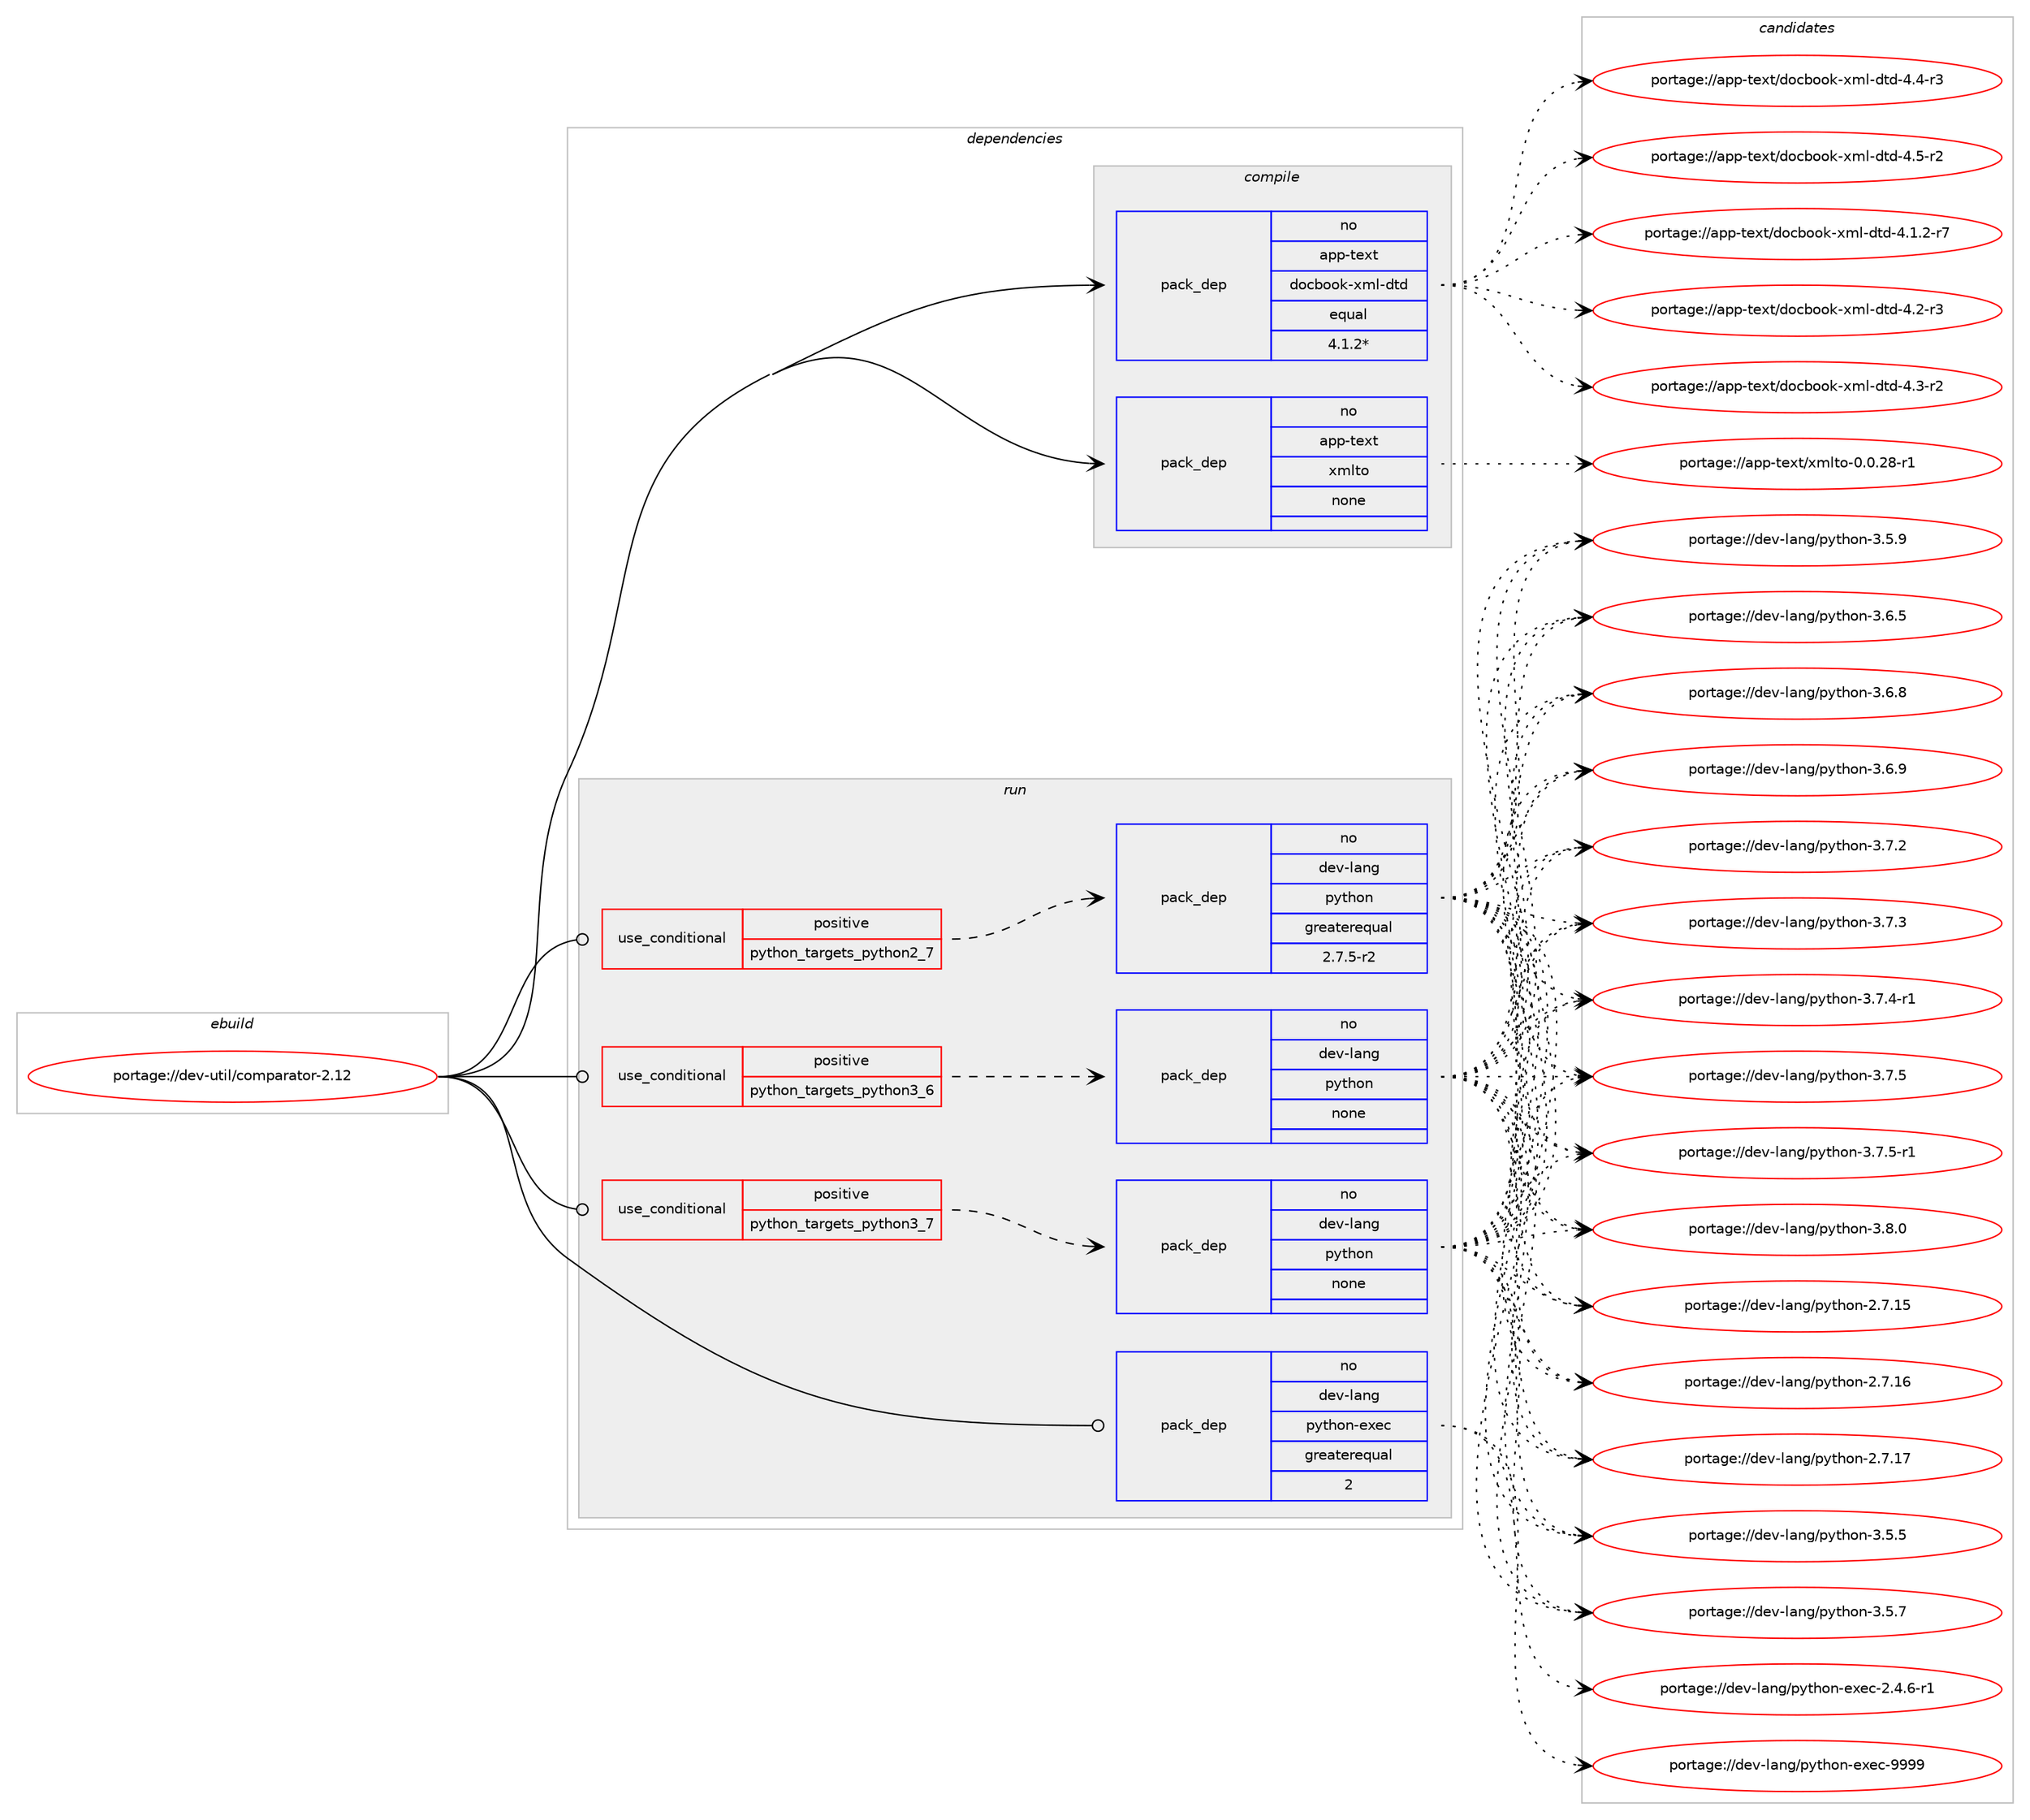 digraph prolog {

# *************
# Graph options
# *************

newrank=true;
concentrate=true;
compound=true;
graph [rankdir=LR,fontname=Helvetica,fontsize=10,ranksep=1.5];#, ranksep=2.5, nodesep=0.2];
edge  [arrowhead=vee];
node  [fontname=Helvetica,fontsize=10];

# **********
# The ebuild
# **********

subgraph cluster_leftcol {
color=gray;
rank=same;
label=<<i>ebuild</i>>;
id [label="portage://dev-util/comparator-2.12", color=red, width=4, href="../dev-util/comparator-2.12.svg"];
}

# ****************
# The dependencies
# ****************

subgraph cluster_midcol {
color=gray;
label=<<i>dependencies</i>>;
subgraph cluster_compile {
fillcolor="#eeeeee";
style=filled;
label=<<i>compile</i>>;
subgraph pack186105 {
dependency260395 [label=<<TABLE BORDER="0" CELLBORDER="1" CELLSPACING="0" CELLPADDING="4" WIDTH="220"><TR><TD ROWSPAN="6" CELLPADDING="30">pack_dep</TD></TR><TR><TD WIDTH="110">no</TD></TR><TR><TD>app-text</TD></TR><TR><TD>docbook-xml-dtd</TD></TR><TR><TD>equal</TD></TR><TR><TD>4.1.2*</TD></TR></TABLE>>, shape=none, color=blue];
}
id:e -> dependency260395:w [weight=20,style="solid",arrowhead="vee"];
subgraph pack186106 {
dependency260396 [label=<<TABLE BORDER="0" CELLBORDER="1" CELLSPACING="0" CELLPADDING="4" WIDTH="220"><TR><TD ROWSPAN="6" CELLPADDING="30">pack_dep</TD></TR><TR><TD WIDTH="110">no</TD></TR><TR><TD>app-text</TD></TR><TR><TD>xmlto</TD></TR><TR><TD>none</TD></TR><TR><TD></TD></TR></TABLE>>, shape=none, color=blue];
}
id:e -> dependency260396:w [weight=20,style="solid",arrowhead="vee"];
}
subgraph cluster_compileandrun {
fillcolor="#eeeeee";
style=filled;
label=<<i>compile and run</i>>;
}
subgraph cluster_run {
fillcolor="#eeeeee";
style=filled;
label=<<i>run</i>>;
subgraph cond70654 {
dependency260397 [label=<<TABLE BORDER="0" CELLBORDER="1" CELLSPACING="0" CELLPADDING="4"><TR><TD ROWSPAN="3" CELLPADDING="10">use_conditional</TD></TR><TR><TD>positive</TD></TR><TR><TD>python_targets_python2_7</TD></TR></TABLE>>, shape=none, color=red];
subgraph pack186107 {
dependency260398 [label=<<TABLE BORDER="0" CELLBORDER="1" CELLSPACING="0" CELLPADDING="4" WIDTH="220"><TR><TD ROWSPAN="6" CELLPADDING="30">pack_dep</TD></TR><TR><TD WIDTH="110">no</TD></TR><TR><TD>dev-lang</TD></TR><TR><TD>python</TD></TR><TR><TD>greaterequal</TD></TR><TR><TD>2.7.5-r2</TD></TR></TABLE>>, shape=none, color=blue];
}
dependency260397:e -> dependency260398:w [weight=20,style="dashed",arrowhead="vee"];
}
id:e -> dependency260397:w [weight=20,style="solid",arrowhead="odot"];
subgraph cond70655 {
dependency260399 [label=<<TABLE BORDER="0" CELLBORDER="1" CELLSPACING="0" CELLPADDING="4"><TR><TD ROWSPAN="3" CELLPADDING="10">use_conditional</TD></TR><TR><TD>positive</TD></TR><TR><TD>python_targets_python3_6</TD></TR></TABLE>>, shape=none, color=red];
subgraph pack186108 {
dependency260400 [label=<<TABLE BORDER="0" CELLBORDER="1" CELLSPACING="0" CELLPADDING="4" WIDTH="220"><TR><TD ROWSPAN="6" CELLPADDING="30">pack_dep</TD></TR><TR><TD WIDTH="110">no</TD></TR><TR><TD>dev-lang</TD></TR><TR><TD>python</TD></TR><TR><TD>none</TD></TR><TR><TD></TD></TR></TABLE>>, shape=none, color=blue];
}
dependency260399:e -> dependency260400:w [weight=20,style="dashed",arrowhead="vee"];
}
id:e -> dependency260399:w [weight=20,style="solid",arrowhead="odot"];
subgraph cond70656 {
dependency260401 [label=<<TABLE BORDER="0" CELLBORDER="1" CELLSPACING="0" CELLPADDING="4"><TR><TD ROWSPAN="3" CELLPADDING="10">use_conditional</TD></TR><TR><TD>positive</TD></TR><TR><TD>python_targets_python3_7</TD></TR></TABLE>>, shape=none, color=red];
subgraph pack186109 {
dependency260402 [label=<<TABLE BORDER="0" CELLBORDER="1" CELLSPACING="0" CELLPADDING="4" WIDTH="220"><TR><TD ROWSPAN="6" CELLPADDING="30">pack_dep</TD></TR><TR><TD WIDTH="110">no</TD></TR><TR><TD>dev-lang</TD></TR><TR><TD>python</TD></TR><TR><TD>none</TD></TR><TR><TD></TD></TR></TABLE>>, shape=none, color=blue];
}
dependency260401:e -> dependency260402:w [weight=20,style="dashed",arrowhead="vee"];
}
id:e -> dependency260401:w [weight=20,style="solid",arrowhead="odot"];
subgraph pack186110 {
dependency260403 [label=<<TABLE BORDER="0" CELLBORDER="1" CELLSPACING="0" CELLPADDING="4" WIDTH="220"><TR><TD ROWSPAN="6" CELLPADDING="30">pack_dep</TD></TR><TR><TD WIDTH="110">no</TD></TR><TR><TD>dev-lang</TD></TR><TR><TD>python-exec</TD></TR><TR><TD>greaterequal</TD></TR><TR><TD>2</TD></TR></TABLE>>, shape=none, color=blue];
}
id:e -> dependency260403:w [weight=20,style="solid",arrowhead="odot"];
}
}

# **************
# The candidates
# **************

subgraph cluster_choices {
rank=same;
color=gray;
label=<<i>candidates</i>>;

subgraph choice186105 {
color=black;
nodesep=1;
choiceportage971121124511610112011647100111999811111110745120109108451001161004552464946504511455 [label="portage://app-text/docbook-xml-dtd-4.1.2-r7", color=red, width=4,href="../app-text/docbook-xml-dtd-4.1.2-r7.svg"];
choiceportage97112112451161011201164710011199981111111074512010910845100116100455246504511451 [label="portage://app-text/docbook-xml-dtd-4.2-r3", color=red, width=4,href="../app-text/docbook-xml-dtd-4.2-r3.svg"];
choiceportage97112112451161011201164710011199981111111074512010910845100116100455246514511450 [label="portage://app-text/docbook-xml-dtd-4.3-r2", color=red, width=4,href="../app-text/docbook-xml-dtd-4.3-r2.svg"];
choiceportage97112112451161011201164710011199981111111074512010910845100116100455246524511451 [label="portage://app-text/docbook-xml-dtd-4.4-r3", color=red, width=4,href="../app-text/docbook-xml-dtd-4.4-r3.svg"];
choiceportage97112112451161011201164710011199981111111074512010910845100116100455246534511450 [label="portage://app-text/docbook-xml-dtd-4.5-r2", color=red, width=4,href="../app-text/docbook-xml-dtd-4.5-r2.svg"];
dependency260395:e -> choiceportage971121124511610112011647100111999811111110745120109108451001161004552464946504511455:w [style=dotted,weight="100"];
dependency260395:e -> choiceportage97112112451161011201164710011199981111111074512010910845100116100455246504511451:w [style=dotted,weight="100"];
dependency260395:e -> choiceportage97112112451161011201164710011199981111111074512010910845100116100455246514511450:w [style=dotted,weight="100"];
dependency260395:e -> choiceportage97112112451161011201164710011199981111111074512010910845100116100455246524511451:w [style=dotted,weight="100"];
dependency260395:e -> choiceportage97112112451161011201164710011199981111111074512010910845100116100455246534511450:w [style=dotted,weight="100"];
}
subgraph choice186106 {
color=black;
nodesep=1;
choiceportage971121124511610112011647120109108116111454846484650564511449 [label="portage://app-text/xmlto-0.0.28-r1", color=red, width=4,href="../app-text/xmlto-0.0.28-r1.svg"];
dependency260396:e -> choiceportage971121124511610112011647120109108116111454846484650564511449:w [style=dotted,weight="100"];
}
subgraph choice186107 {
color=black;
nodesep=1;
choiceportage10010111845108971101034711212111610411111045504655464953 [label="portage://dev-lang/python-2.7.15", color=red, width=4,href="../dev-lang/python-2.7.15.svg"];
choiceportage10010111845108971101034711212111610411111045504655464954 [label="portage://dev-lang/python-2.7.16", color=red, width=4,href="../dev-lang/python-2.7.16.svg"];
choiceportage10010111845108971101034711212111610411111045504655464955 [label="portage://dev-lang/python-2.7.17", color=red, width=4,href="../dev-lang/python-2.7.17.svg"];
choiceportage100101118451089711010347112121116104111110455146534653 [label="portage://dev-lang/python-3.5.5", color=red, width=4,href="../dev-lang/python-3.5.5.svg"];
choiceportage100101118451089711010347112121116104111110455146534655 [label="portage://dev-lang/python-3.5.7", color=red, width=4,href="../dev-lang/python-3.5.7.svg"];
choiceportage100101118451089711010347112121116104111110455146534657 [label="portage://dev-lang/python-3.5.9", color=red, width=4,href="../dev-lang/python-3.5.9.svg"];
choiceportage100101118451089711010347112121116104111110455146544653 [label="portage://dev-lang/python-3.6.5", color=red, width=4,href="../dev-lang/python-3.6.5.svg"];
choiceportage100101118451089711010347112121116104111110455146544656 [label="portage://dev-lang/python-3.6.8", color=red, width=4,href="../dev-lang/python-3.6.8.svg"];
choiceportage100101118451089711010347112121116104111110455146544657 [label="portage://dev-lang/python-3.6.9", color=red, width=4,href="../dev-lang/python-3.6.9.svg"];
choiceportage100101118451089711010347112121116104111110455146554650 [label="portage://dev-lang/python-3.7.2", color=red, width=4,href="../dev-lang/python-3.7.2.svg"];
choiceportage100101118451089711010347112121116104111110455146554651 [label="portage://dev-lang/python-3.7.3", color=red, width=4,href="../dev-lang/python-3.7.3.svg"];
choiceportage1001011184510897110103471121211161041111104551465546524511449 [label="portage://dev-lang/python-3.7.4-r1", color=red, width=4,href="../dev-lang/python-3.7.4-r1.svg"];
choiceportage100101118451089711010347112121116104111110455146554653 [label="portage://dev-lang/python-3.7.5", color=red, width=4,href="../dev-lang/python-3.7.5.svg"];
choiceportage1001011184510897110103471121211161041111104551465546534511449 [label="portage://dev-lang/python-3.7.5-r1", color=red, width=4,href="../dev-lang/python-3.7.5-r1.svg"];
choiceportage100101118451089711010347112121116104111110455146564648 [label="portage://dev-lang/python-3.8.0", color=red, width=4,href="../dev-lang/python-3.8.0.svg"];
dependency260398:e -> choiceportage10010111845108971101034711212111610411111045504655464953:w [style=dotted,weight="100"];
dependency260398:e -> choiceportage10010111845108971101034711212111610411111045504655464954:w [style=dotted,weight="100"];
dependency260398:e -> choiceportage10010111845108971101034711212111610411111045504655464955:w [style=dotted,weight="100"];
dependency260398:e -> choiceportage100101118451089711010347112121116104111110455146534653:w [style=dotted,weight="100"];
dependency260398:e -> choiceportage100101118451089711010347112121116104111110455146534655:w [style=dotted,weight="100"];
dependency260398:e -> choiceportage100101118451089711010347112121116104111110455146534657:w [style=dotted,weight="100"];
dependency260398:e -> choiceportage100101118451089711010347112121116104111110455146544653:w [style=dotted,weight="100"];
dependency260398:e -> choiceportage100101118451089711010347112121116104111110455146544656:w [style=dotted,weight="100"];
dependency260398:e -> choiceportage100101118451089711010347112121116104111110455146544657:w [style=dotted,weight="100"];
dependency260398:e -> choiceportage100101118451089711010347112121116104111110455146554650:w [style=dotted,weight="100"];
dependency260398:e -> choiceportage100101118451089711010347112121116104111110455146554651:w [style=dotted,weight="100"];
dependency260398:e -> choiceportage1001011184510897110103471121211161041111104551465546524511449:w [style=dotted,weight="100"];
dependency260398:e -> choiceportage100101118451089711010347112121116104111110455146554653:w [style=dotted,weight="100"];
dependency260398:e -> choiceportage1001011184510897110103471121211161041111104551465546534511449:w [style=dotted,weight="100"];
dependency260398:e -> choiceportage100101118451089711010347112121116104111110455146564648:w [style=dotted,weight="100"];
}
subgraph choice186108 {
color=black;
nodesep=1;
choiceportage10010111845108971101034711212111610411111045504655464953 [label="portage://dev-lang/python-2.7.15", color=red, width=4,href="../dev-lang/python-2.7.15.svg"];
choiceportage10010111845108971101034711212111610411111045504655464954 [label="portage://dev-lang/python-2.7.16", color=red, width=4,href="../dev-lang/python-2.7.16.svg"];
choiceportage10010111845108971101034711212111610411111045504655464955 [label="portage://dev-lang/python-2.7.17", color=red, width=4,href="../dev-lang/python-2.7.17.svg"];
choiceportage100101118451089711010347112121116104111110455146534653 [label="portage://dev-lang/python-3.5.5", color=red, width=4,href="../dev-lang/python-3.5.5.svg"];
choiceportage100101118451089711010347112121116104111110455146534655 [label="portage://dev-lang/python-3.5.7", color=red, width=4,href="../dev-lang/python-3.5.7.svg"];
choiceportage100101118451089711010347112121116104111110455146534657 [label="portage://dev-lang/python-3.5.9", color=red, width=4,href="../dev-lang/python-3.5.9.svg"];
choiceportage100101118451089711010347112121116104111110455146544653 [label="portage://dev-lang/python-3.6.5", color=red, width=4,href="../dev-lang/python-3.6.5.svg"];
choiceportage100101118451089711010347112121116104111110455146544656 [label="portage://dev-lang/python-3.6.8", color=red, width=4,href="../dev-lang/python-3.6.8.svg"];
choiceportage100101118451089711010347112121116104111110455146544657 [label="portage://dev-lang/python-3.6.9", color=red, width=4,href="../dev-lang/python-3.6.9.svg"];
choiceportage100101118451089711010347112121116104111110455146554650 [label="portage://dev-lang/python-3.7.2", color=red, width=4,href="../dev-lang/python-3.7.2.svg"];
choiceportage100101118451089711010347112121116104111110455146554651 [label="portage://dev-lang/python-3.7.3", color=red, width=4,href="../dev-lang/python-3.7.3.svg"];
choiceportage1001011184510897110103471121211161041111104551465546524511449 [label="portage://dev-lang/python-3.7.4-r1", color=red, width=4,href="../dev-lang/python-3.7.4-r1.svg"];
choiceportage100101118451089711010347112121116104111110455146554653 [label="portage://dev-lang/python-3.7.5", color=red, width=4,href="../dev-lang/python-3.7.5.svg"];
choiceportage1001011184510897110103471121211161041111104551465546534511449 [label="portage://dev-lang/python-3.7.5-r1", color=red, width=4,href="../dev-lang/python-3.7.5-r1.svg"];
choiceportage100101118451089711010347112121116104111110455146564648 [label="portage://dev-lang/python-3.8.0", color=red, width=4,href="../dev-lang/python-3.8.0.svg"];
dependency260400:e -> choiceportage10010111845108971101034711212111610411111045504655464953:w [style=dotted,weight="100"];
dependency260400:e -> choiceportage10010111845108971101034711212111610411111045504655464954:w [style=dotted,weight="100"];
dependency260400:e -> choiceportage10010111845108971101034711212111610411111045504655464955:w [style=dotted,weight="100"];
dependency260400:e -> choiceportage100101118451089711010347112121116104111110455146534653:w [style=dotted,weight="100"];
dependency260400:e -> choiceportage100101118451089711010347112121116104111110455146534655:w [style=dotted,weight="100"];
dependency260400:e -> choiceportage100101118451089711010347112121116104111110455146534657:w [style=dotted,weight="100"];
dependency260400:e -> choiceportage100101118451089711010347112121116104111110455146544653:w [style=dotted,weight="100"];
dependency260400:e -> choiceportage100101118451089711010347112121116104111110455146544656:w [style=dotted,weight="100"];
dependency260400:e -> choiceportage100101118451089711010347112121116104111110455146544657:w [style=dotted,weight="100"];
dependency260400:e -> choiceportage100101118451089711010347112121116104111110455146554650:w [style=dotted,weight="100"];
dependency260400:e -> choiceportage100101118451089711010347112121116104111110455146554651:w [style=dotted,weight="100"];
dependency260400:e -> choiceportage1001011184510897110103471121211161041111104551465546524511449:w [style=dotted,weight="100"];
dependency260400:e -> choiceportage100101118451089711010347112121116104111110455146554653:w [style=dotted,weight="100"];
dependency260400:e -> choiceportage1001011184510897110103471121211161041111104551465546534511449:w [style=dotted,weight="100"];
dependency260400:e -> choiceportage100101118451089711010347112121116104111110455146564648:w [style=dotted,weight="100"];
}
subgraph choice186109 {
color=black;
nodesep=1;
choiceportage10010111845108971101034711212111610411111045504655464953 [label="portage://dev-lang/python-2.7.15", color=red, width=4,href="../dev-lang/python-2.7.15.svg"];
choiceportage10010111845108971101034711212111610411111045504655464954 [label="portage://dev-lang/python-2.7.16", color=red, width=4,href="../dev-lang/python-2.7.16.svg"];
choiceportage10010111845108971101034711212111610411111045504655464955 [label="portage://dev-lang/python-2.7.17", color=red, width=4,href="../dev-lang/python-2.7.17.svg"];
choiceportage100101118451089711010347112121116104111110455146534653 [label="portage://dev-lang/python-3.5.5", color=red, width=4,href="../dev-lang/python-3.5.5.svg"];
choiceportage100101118451089711010347112121116104111110455146534655 [label="portage://dev-lang/python-3.5.7", color=red, width=4,href="../dev-lang/python-3.5.7.svg"];
choiceportage100101118451089711010347112121116104111110455146534657 [label="portage://dev-lang/python-3.5.9", color=red, width=4,href="../dev-lang/python-3.5.9.svg"];
choiceportage100101118451089711010347112121116104111110455146544653 [label="portage://dev-lang/python-3.6.5", color=red, width=4,href="../dev-lang/python-3.6.5.svg"];
choiceportage100101118451089711010347112121116104111110455146544656 [label="portage://dev-lang/python-3.6.8", color=red, width=4,href="../dev-lang/python-3.6.8.svg"];
choiceportage100101118451089711010347112121116104111110455146544657 [label="portage://dev-lang/python-3.6.9", color=red, width=4,href="../dev-lang/python-3.6.9.svg"];
choiceportage100101118451089711010347112121116104111110455146554650 [label="portage://dev-lang/python-3.7.2", color=red, width=4,href="../dev-lang/python-3.7.2.svg"];
choiceportage100101118451089711010347112121116104111110455146554651 [label="portage://dev-lang/python-3.7.3", color=red, width=4,href="../dev-lang/python-3.7.3.svg"];
choiceportage1001011184510897110103471121211161041111104551465546524511449 [label="portage://dev-lang/python-3.7.4-r1", color=red, width=4,href="../dev-lang/python-3.7.4-r1.svg"];
choiceportage100101118451089711010347112121116104111110455146554653 [label="portage://dev-lang/python-3.7.5", color=red, width=4,href="../dev-lang/python-3.7.5.svg"];
choiceportage1001011184510897110103471121211161041111104551465546534511449 [label="portage://dev-lang/python-3.7.5-r1", color=red, width=4,href="../dev-lang/python-3.7.5-r1.svg"];
choiceportage100101118451089711010347112121116104111110455146564648 [label="portage://dev-lang/python-3.8.0", color=red, width=4,href="../dev-lang/python-3.8.0.svg"];
dependency260402:e -> choiceportage10010111845108971101034711212111610411111045504655464953:w [style=dotted,weight="100"];
dependency260402:e -> choiceportage10010111845108971101034711212111610411111045504655464954:w [style=dotted,weight="100"];
dependency260402:e -> choiceportage10010111845108971101034711212111610411111045504655464955:w [style=dotted,weight="100"];
dependency260402:e -> choiceportage100101118451089711010347112121116104111110455146534653:w [style=dotted,weight="100"];
dependency260402:e -> choiceportage100101118451089711010347112121116104111110455146534655:w [style=dotted,weight="100"];
dependency260402:e -> choiceportage100101118451089711010347112121116104111110455146534657:w [style=dotted,weight="100"];
dependency260402:e -> choiceportage100101118451089711010347112121116104111110455146544653:w [style=dotted,weight="100"];
dependency260402:e -> choiceportage100101118451089711010347112121116104111110455146544656:w [style=dotted,weight="100"];
dependency260402:e -> choiceportage100101118451089711010347112121116104111110455146544657:w [style=dotted,weight="100"];
dependency260402:e -> choiceportage100101118451089711010347112121116104111110455146554650:w [style=dotted,weight="100"];
dependency260402:e -> choiceportage100101118451089711010347112121116104111110455146554651:w [style=dotted,weight="100"];
dependency260402:e -> choiceportage1001011184510897110103471121211161041111104551465546524511449:w [style=dotted,weight="100"];
dependency260402:e -> choiceportage100101118451089711010347112121116104111110455146554653:w [style=dotted,weight="100"];
dependency260402:e -> choiceportage1001011184510897110103471121211161041111104551465546534511449:w [style=dotted,weight="100"];
dependency260402:e -> choiceportage100101118451089711010347112121116104111110455146564648:w [style=dotted,weight="100"];
}
subgraph choice186110 {
color=black;
nodesep=1;
choiceportage10010111845108971101034711212111610411111045101120101994550465246544511449 [label="portage://dev-lang/python-exec-2.4.6-r1", color=red, width=4,href="../dev-lang/python-exec-2.4.6-r1.svg"];
choiceportage10010111845108971101034711212111610411111045101120101994557575757 [label="portage://dev-lang/python-exec-9999", color=red, width=4,href="../dev-lang/python-exec-9999.svg"];
dependency260403:e -> choiceportage10010111845108971101034711212111610411111045101120101994550465246544511449:w [style=dotted,weight="100"];
dependency260403:e -> choiceportage10010111845108971101034711212111610411111045101120101994557575757:w [style=dotted,weight="100"];
}
}

}
